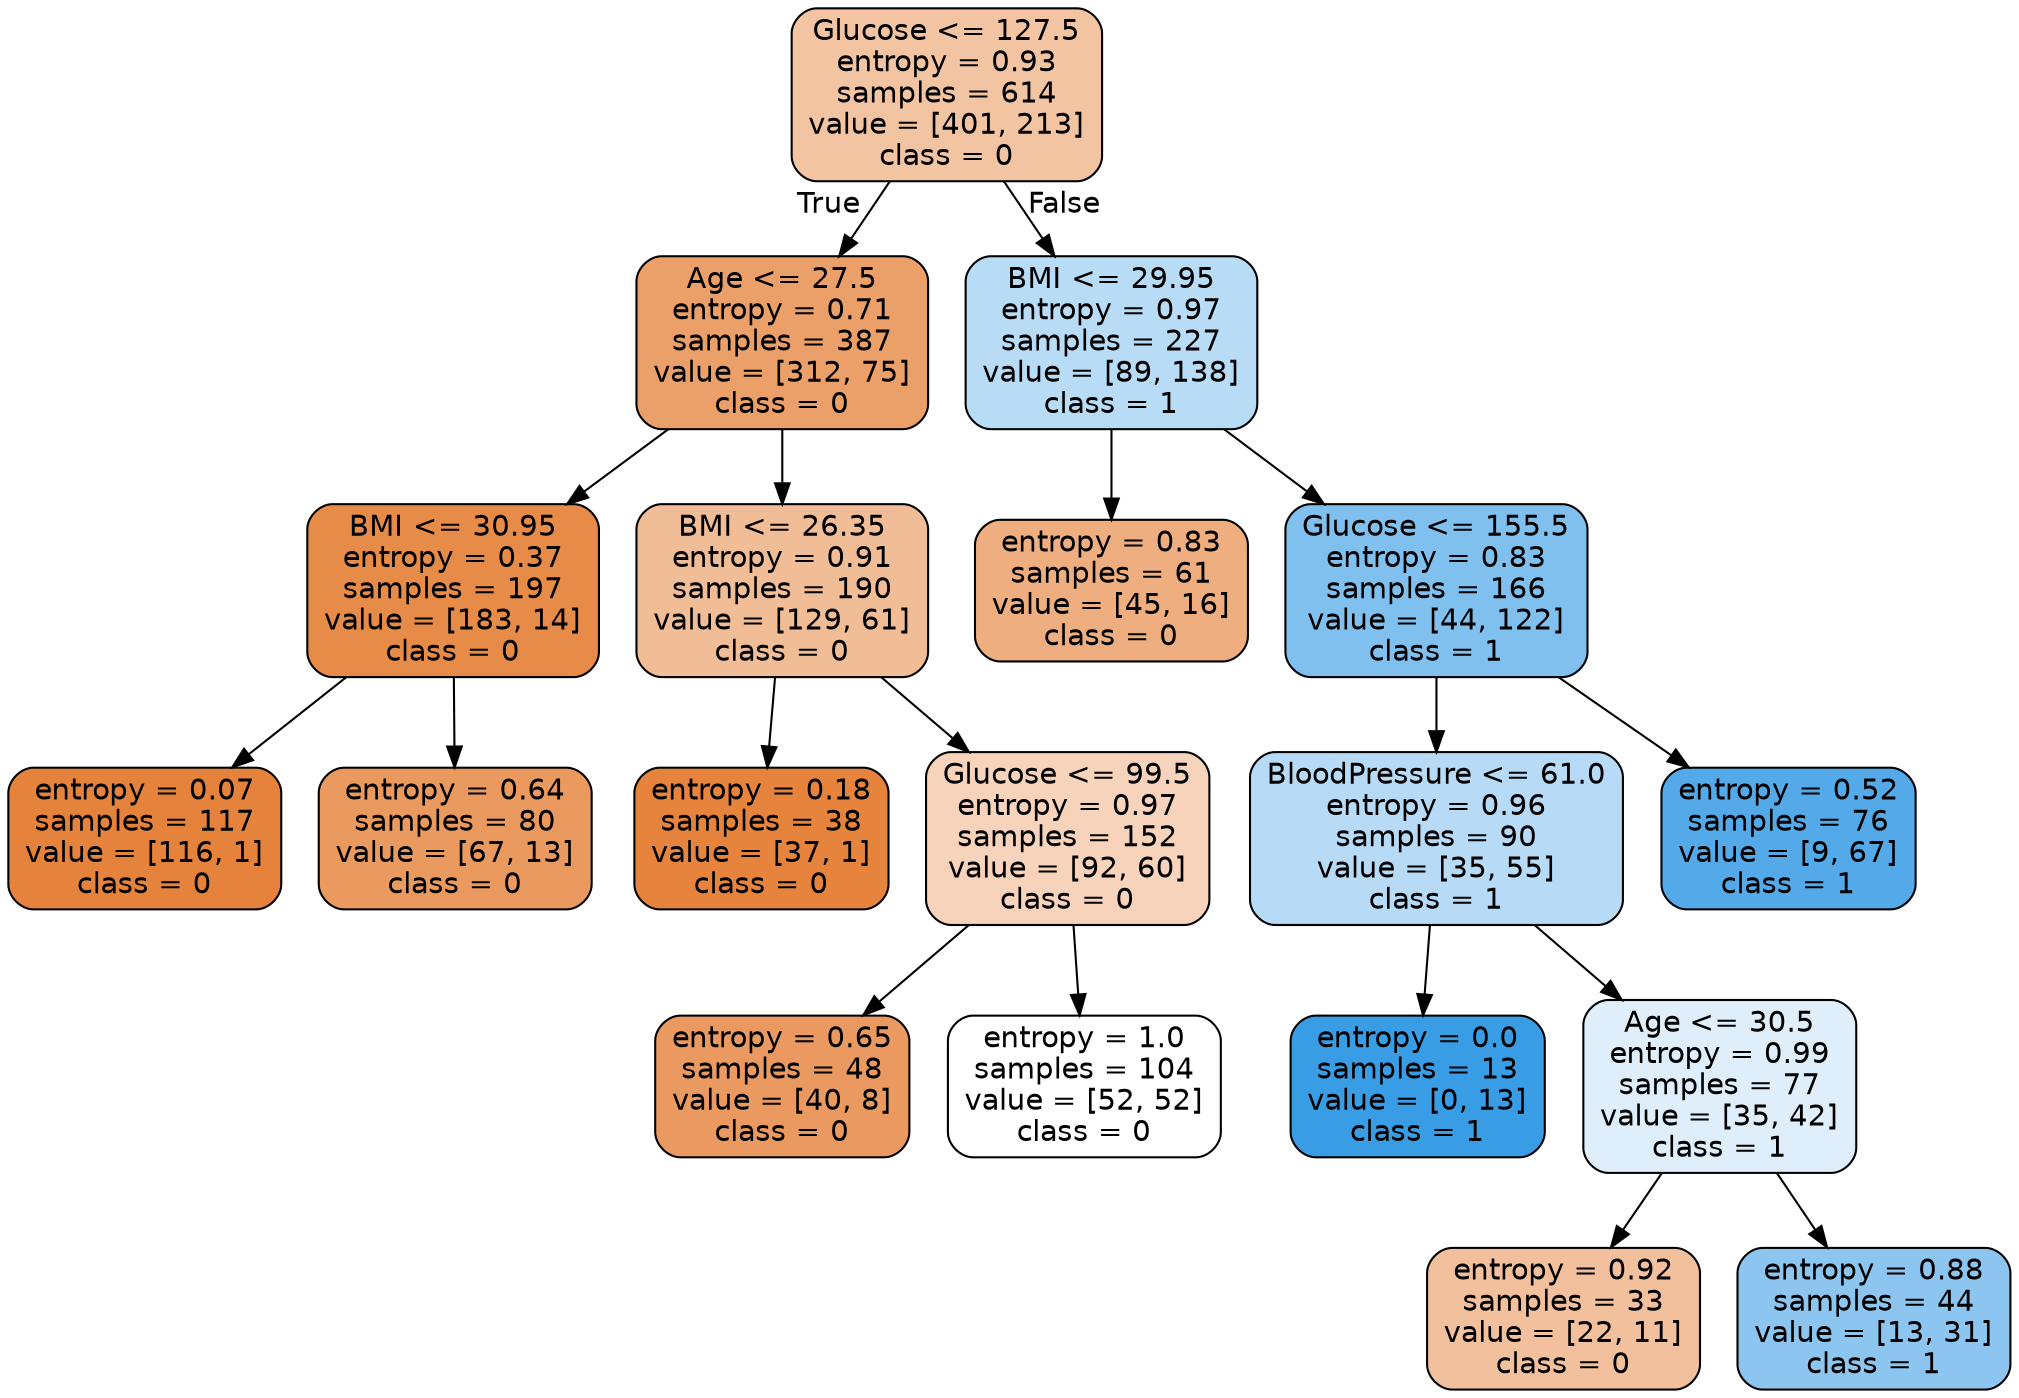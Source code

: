digraph Tree {
node [shape=box, style="filled, rounded", color="black", fontname="helvetica"] ;
edge [fontname="helvetica"] ;
0 [label="Glucose <= 127.5\nentropy = 0.93\nsamples = 614\nvalue = [401, 213]\nclass = 0", fillcolor="#f3c4a2"] ;
1 [label="Age <= 27.5\nentropy = 0.71\nsamples = 387\nvalue = [312, 75]\nclass = 0", fillcolor="#eb9f69"] ;
0 -> 1 [labeldistance=2.5, labelangle=45, headlabel="True"] ;
5 [label="BMI <= 30.95\nentropy = 0.37\nsamples = 197\nvalue = [183, 14]\nclass = 0", fillcolor="#e78b48"] ;
1 -> 5 ;
9 [label="entropy = 0.07\nsamples = 117\nvalue = [116, 1]\nclass = 0", fillcolor="#e5823b"] ;
5 -> 9 ;
10 [label="entropy = 0.64\nsamples = 80\nvalue = [67, 13]\nclass = 0", fillcolor="#ea995f"] ;
5 -> 10 ;
6 [label="BMI <= 26.35\nentropy = 0.91\nsamples = 190\nvalue = [129, 61]\nclass = 0", fillcolor="#f1bd97"] ;
1 -> 6 ;
7 [label="entropy = 0.18\nsamples = 38\nvalue = [37, 1]\nclass = 0", fillcolor="#e6843e"] ;
6 -> 7 ;
8 [label="Glucose <= 99.5\nentropy = 0.97\nsamples = 152\nvalue = [92, 60]\nclass = 0", fillcolor="#f6d3ba"] ;
6 -> 8 ;
11 [label="entropy = 0.65\nsamples = 48\nvalue = [40, 8]\nclass = 0", fillcolor="#ea9a61"] ;
8 -> 11 ;
12 [label="entropy = 1.0\nsamples = 104\nvalue = [52, 52]\nclass = 0", fillcolor="#ffffff"] ;
8 -> 12 ;
2 [label="BMI <= 29.95\nentropy = 0.97\nsamples = 227\nvalue = [89, 138]\nclass = 1", fillcolor="#b9dcf6"] ;
0 -> 2 [labeldistance=2.5, labelangle=-45, headlabel="False"] ;
3 [label="entropy = 0.83\nsamples = 61\nvalue = [45, 16]\nclass = 0", fillcolor="#eeae7f"] ;
2 -> 3 ;
4 [label="Glucose <= 155.5\nentropy = 0.83\nsamples = 166\nvalue = [44, 122]\nclass = 1", fillcolor="#80c0ee"] ;
2 -> 4 ;
13 [label="BloodPressure <= 61.0\nentropy = 0.96\nsamples = 90\nvalue = [35, 55]\nclass = 1", fillcolor="#b7dbf6"] ;
4 -> 13 ;
15 [label="entropy = 0.0\nsamples = 13\nvalue = [0, 13]\nclass = 1", fillcolor="#399de5"] ;
13 -> 15 ;
16 [label="Age <= 30.5\nentropy = 0.99\nsamples = 77\nvalue = [35, 42]\nclass = 1", fillcolor="#deeffb"] ;
13 -> 16 ;
17 [label="entropy = 0.92\nsamples = 33\nvalue = [22, 11]\nclass = 0", fillcolor="#f2c09c"] ;
16 -> 17 ;
18 [label="entropy = 0.88\nsamples = 44\nvalue = [13, 31]\nclass = 1", fillcolor="#8cc6f0"] ;
16 -> 18 ;
14 [label="entropy = 0.52\nsamples = 76\nvalue = [9, 67]\nclass = 1", fillcolor="#54aae8"] ;
4 -> 14 ;
}